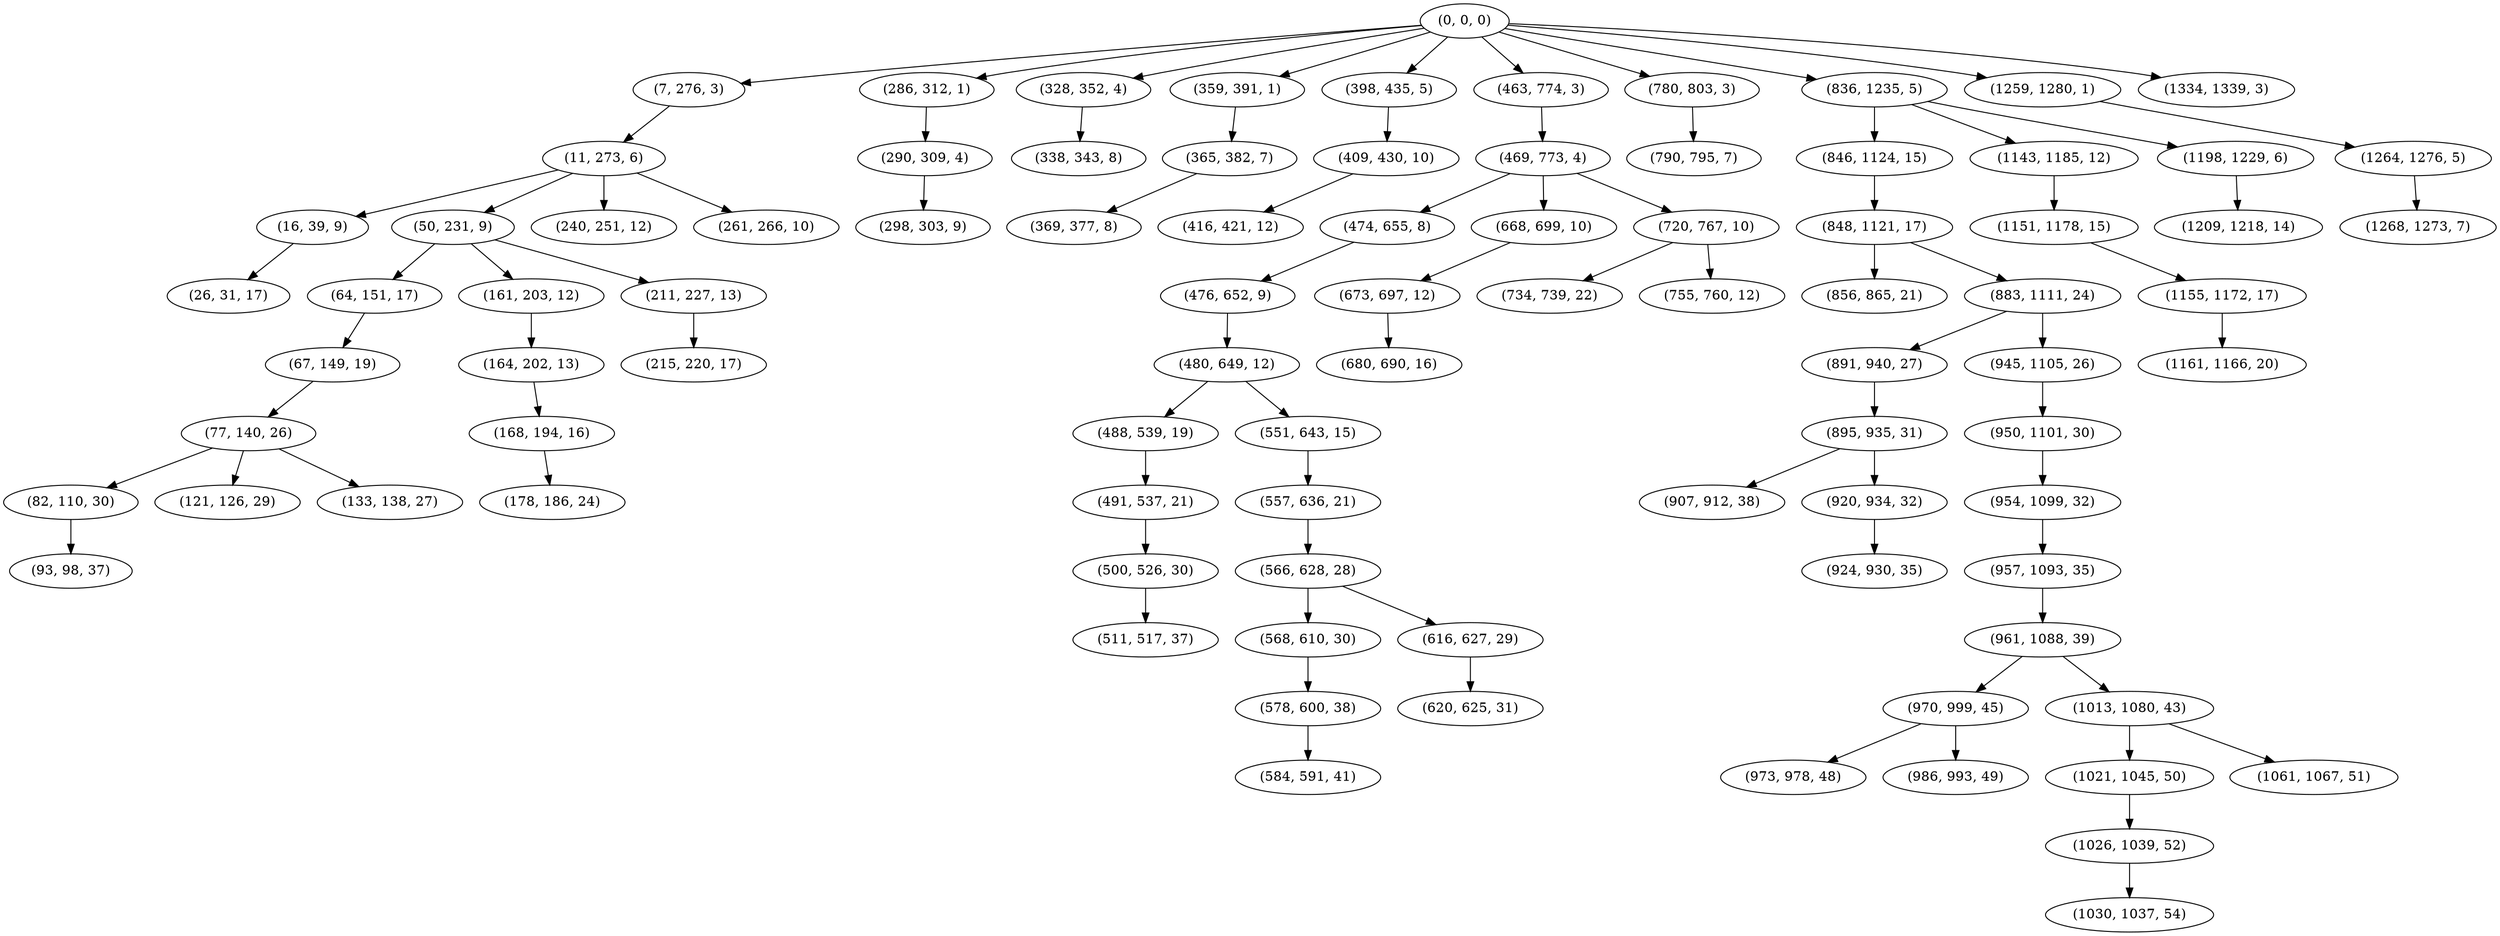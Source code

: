 digraph tree {
    "(0, 0, 0)";
    "(7, 276, 3)";
    "(11, 273, 6)";
    "(16, 39, 9)";
    "(26, 31, 17)";
    "(50, 231, 9)";
    "(64, 151, 17)";
    "(67, 149, 19)";
    "(77, 140, 26)";
    "(82, 110, 30)";
    "(93, 98, 37)";
    "(121, 126, 29)";
    "(133, 138, 27)";
    "(161, 203, 12)";
    "(164, 202, 13)";
    "(168, 194, 16)";
    "(178, 186, 24)";
    "(211, 227, 13)";
    "(215, 220, 17)";
    "(240, 251, 12)";
    "(261, 266, 10)";
    "(286, 312, 1)";
    "(290, 309, 4)";
    "(298, 303, 9)";
    "(328, 352, 4)";
    "(338, 343, 8)";
    "(359, 391, 1)";
    "(365, 382, 7)";
    "(369, 377, 8)";
    "(398, 435, 5)";
    "(409, 430, 10)";
    "(416, 421, 12)";
    "(463, 774, 3)";
    "(469, 773, 4)";
    "(474, 655, 8)";
    "(476, 652, 9)";
    "(480, 649, 12)";
    "(488, 539, 19)";
    "(491, 537, 21)";
    "(500, 526, 30)";
    "(511, 517, 37)";
    "(551, 643, 15)";
    "(557, 636, 21)";
    "(566, 628, 28)";
    "(568, 610, 30)";
    "(578, 600, 38)";
    "(584, 591, 41)";
    "(616, 627, 29)";
    "(620, 625, 31)";
    "(668, 699, 10)";
    "(673, 697, 12)";
    "(680, 690, 16)";
    "(720, 767, 10)";
    "(734, 739, 22)";
    "(755, 760, 12)";
    "(780, 803, 3)";
    "(790, 795, 7)";
    "(836, 1235, 5)";
    "(846, 1124, 15)";
    "(848, 1121, 17)";
    "(856, 865, 21)";
    "(883, 1111, 24)";
    "(891, 940, 27)";
    "(895, 935, 31)";
    "(907, 912, 38)";
    "(920, 934, 32)";
    "(924, 930, 35)";
    "(945, 1105, 26)";
    "(950, 1101, 30)";
    "(954, 1099, 32)";
    "(957, 1093, 35)";
    "(961, 1088, 39)";
    "(970, 999, 45)";
    "(973, 978, 48)";
    "(986, 993, 49)";
    "(1013, 1080, 43)";
    "(1021, 1045, 50)";
    "(1026, 1039, 52)";
    "(1030, 1037, 54)";
    "(1061, 1067, 51)";
    "(1143, 1185, 12)";
    "(1151, 1178, 15)";
    "(1155, 1172, 17)";
    "(1161, 1166, 20)";
    "(1198, 1229, 6)";
    "(1209, 1218, 14)";
    "(1259, 1280, 1)";
    "(1264, 1276, 5)";
    "(1268, 1273, 7)";
    "(1334, 1339, 3)";
    "(0, 0, 0)" -> "(7, 276, 3)";
    "(0, 0, 0)" -> "(286, 312, 1)";
    "(0, 0, 0)" -> "(328, 352, 4)";
    "(0, 0, 0)" -> "(359, 391, 1)";
    "(0, 0, 0)" -> "(398, 435, 5)";
    "(0, 0, 0)" -> "(463, 774, 3)";
    "(0, 0, 0)" -> "(780, 803, 3)";
    "(0, 0, 0)" -> "(836, 1235, 5)";
    "(0, 0, 0)" -> "(1259, 1280, 1)";
    "(0, 0, 0)" -> "(1334, 1339, 3)";
    "(7, 276, 3)" -> "(11, 273, 6)";
    "(11, 273, 6)" -> "(16, 39, 9)";
    "(11, 273, 6)" -> "(50, 231, 9)";
    "(11, 273, 6)" -> "(240, 251, 12)";
    "(11, 273, 6)" -> "(261, 266, 10)";
    "(16, 39, 9)" -> "(26, 31, 17)";
    "(50, 231, 9)" -> "(64, 151, 17)";
    "(50, 231, 9)" -> "(161, 203, 12)";
    "(50, 231, 9)" -> "(211, 227, 13)";
    "(64, 151, 17)" -> "(67, 149, 19)";
    "(67, 149, 19)" -> "(77, 140, 26)";
    "(77, 140, 26)" -> "(82, 110, 30)";
    "(77, 140, 26)" -> "(121, 126, 29)";
    "(77, 140, 26)" -> "(133, 138, 27)";
    "(82, 110, 30)" -> "(93, 98, 37)";
    "(161, 203, 12)" -> "(164, 202, 13)";
    "(164, 202, 13)" -> "(168, 194, 16)";
    "(168, 194, 16)" -> "(178, 186, 24)";
    "(211, 227, 13)" -> "(215, 220, 17)";
    "(286, 312, 1)" -> "(290, 309, 4)";
    "(290, 309, 4)" -> "(298, 303, 9)";
    "(328, 352, 4)" -> "(338, 343, 8)";
    "(359, 391, 1)" -> "(365, 382, 7)";
    "(365, 382, 7)" -> "(369, 377, 8)";
    "(398, 435, 5)" -> "(409, 430, 10)";
    "(409, 430, 10)" -> "(416, 421, 12)";
    "(463, 774, 3)" -> "(469, 773, 4)";
    "(469, 773, 4)" -> "(474, 655, 8)";
    "(469, 773, 4)" -> "(668, 699, 10)";
    "(469, 773, 4)" -> "(720, 767, 10)";
    "(474, 655, 8)" -> "(476, 652, 9)";
    "(476, 652, 9)" -> "(480, 649, 12)";
    "(480, 649, 12)" -> "(488, 539, 19)";
    "(480, 649, 12)" -> "(551, 643, 15)";
    "(488, 539, 19)" -> "(491, 537, 21)";
    "(491, 537, 21)" -> "(500, 526, 30)";
    "(500, 526, 30)" -> "(511, 517, 37)";
    "(551, 643, 15)" -> "(557, 636, 21)";
    "(557, 636, 21)" -> "(566, 628, 28)";
    "(566, 628, 28)" -> "(568, 610, 30)";
    "(566, 628, 28)" -> "(616, 627, 29)";
    "(568, 610, 30)" -> "(578, 600, 38)";
    "(578, 600, 38)" -> "(584, 591, 41)";
    "(616, 627, 29)" -> "(620, 625, 31)";
    "(668, 699, 10)" -> "(673, 697, 12)";
    "(673, 697, 12)" -> "(680, 690, 16)";
    "(720, 767, 10)" -> "(734, 739, 22)";
    "(720, 767, 10)" -> "(755, 760, 12)";
    "(780, 803, 3)" -> "(790, 795, 7)";
    "(836, 1235, 5)" -> "(846, 1124, 15)";
    "(836, 1235, 5)" -> "(1143, 1185, 12)";
    "(836, 1235, 5)" -> "(1198, 1229, 6)";
    "(846, 1124, 15)" -> "(848, 1121, 17)";
    "(848, 1121, 17)" -> "(856, 865, 21)";
    "(848, 1121, 17)" -> "(883, 1111, 24)";
    "(883, 1111, 24)" -> "(891, 940, 27)";
    "(883, 1111, 24)" -> "(945, 1105, 26)";
    "(891, 940, 27)" -> "(895, 935, 31)";
    "(895, 935, 31)" -> "(907, 912, 38)";
    "(895, 935, 31)" -> "(920, 934, 32)";
    "(920, 934, 32)" -> "(924, 930, 35)";
    "(945, 1105, 26)" -> "(950, 1101, 30)";
    "(950, 1101, 30)" -> "(954, 1099, 32)";
    "(954, 1099, 32)" -> "(957, 1093, 35)";
    "(957, 1093, 35)" -> "(961, 1088, 39)";
    "(961, 1088, 39)" -> "(970, 999, 45)";
    "(961, 1088, 39)" -> "(1013, 1080, 43)";
    "(970, 999, 45)" -> "(973, 978, 48)";
    "(970, 999, 45)" -> "(986, 993, 49)";
    "(1013, 1080, 43)" -> "(1021, 1045, 50)";
    "(1013, 1080, 43)" -> "(1061, 1067, 51)";
    "(1021, 1045, 50)" -> "(1026, 1039, 52)";
    "(1026, 1039, 52)" -> "(1030, 1037, 54)";
    "(1143, 1185, 12)" -> "(1151, 1178, 15)";
    "(1151, 1178, 15)" -> "(1155, 1172, 17)";
    "(1155, 1172, 17)" -> "(1161, 1166, 20)";
    "(1198, 1229, 6)" -> "(1209, 1218, 14)";
    "(1259, 1280, 1)" -> "(1264, 1276, 5)";
    "(1264, 1276, 5)" -> "(1268, 1273, 7)";
}
